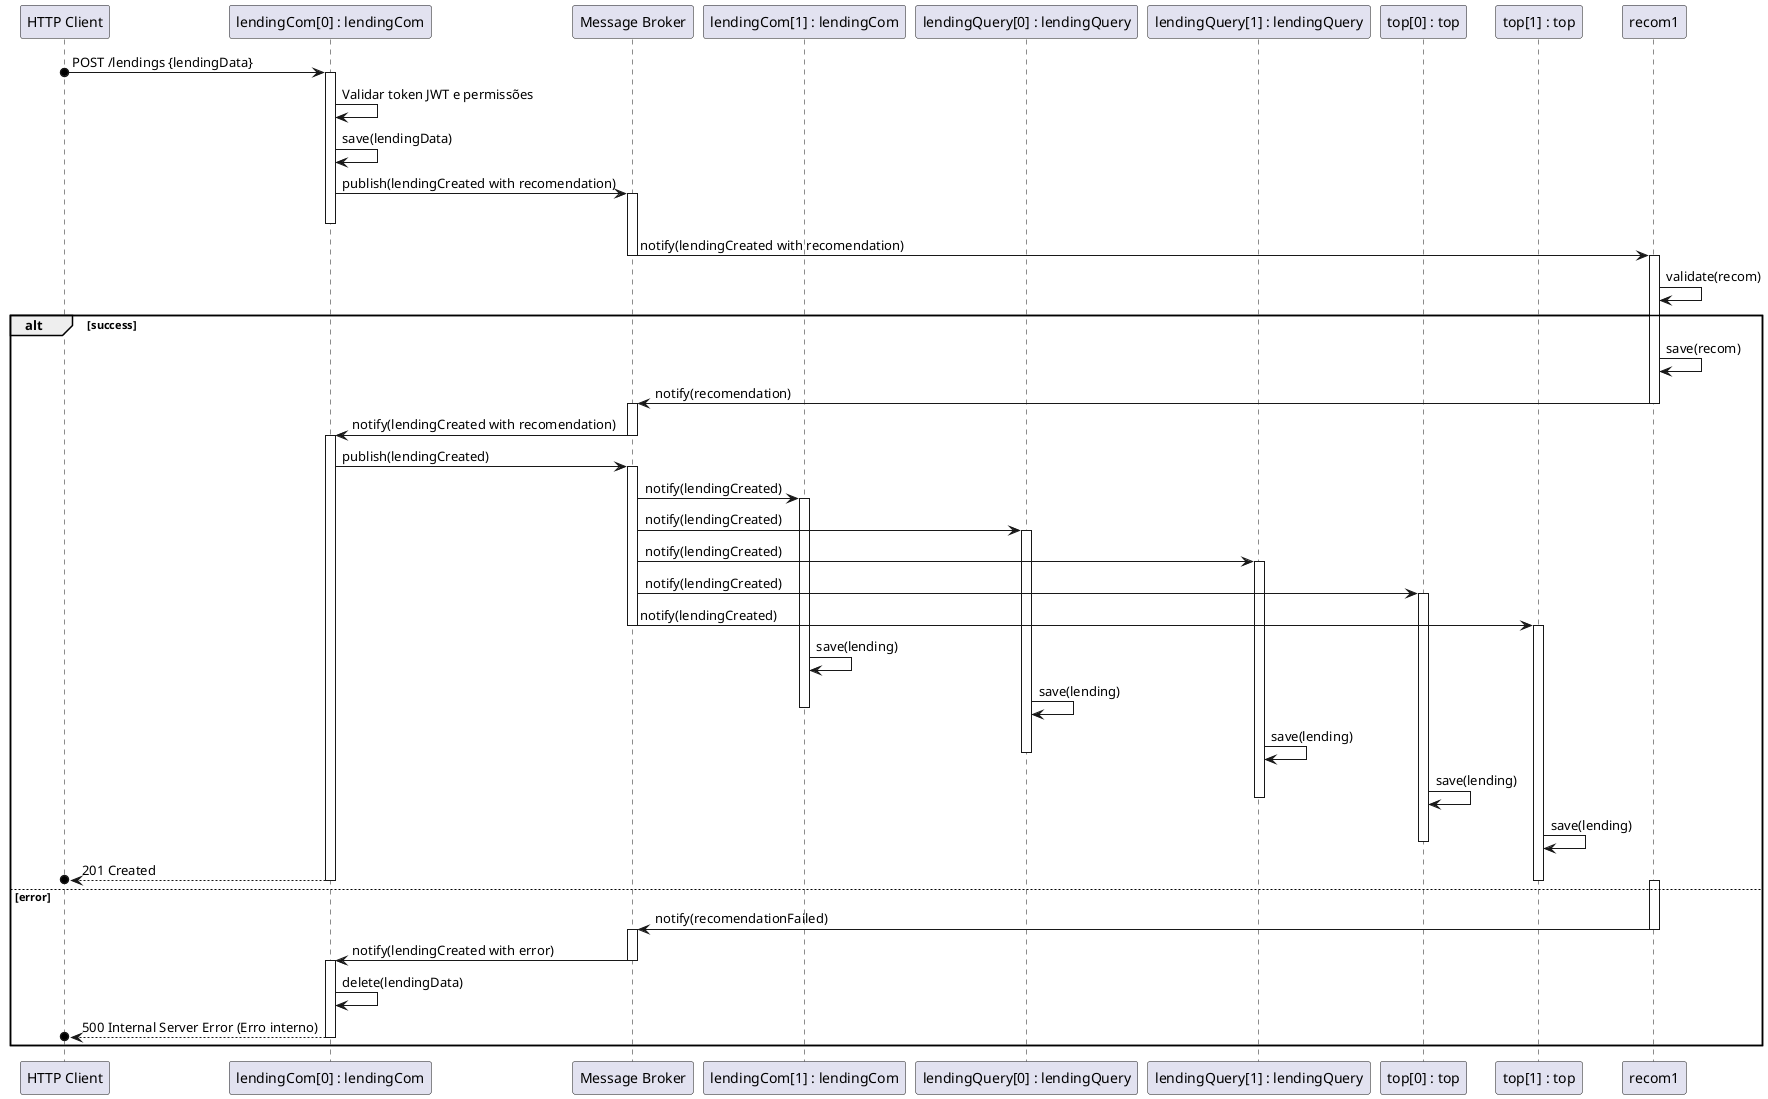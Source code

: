@startuml
' Definindo os participantes
participant "HTTP Client" as client
participant "lendingCom[0] : lendingCom" as lending0
participant "Message Broker" as mb
participant "lendingCom[1] : lendingCom" as lending1
participant "lendingQuery[0] : lendingQuery" as lending01
participant "lendingQuery[1] : lendingQuery" as lending11
participant "top[0] : top" as top0
participant "top[1] : top" as top1


' O cliente faz uma requisição para criar um novo leitor
client o-> lending0: POST /lendings {lendingData}
activate lending0

' O lending Service valida o token e permissões localmente
lending0 -> lending0: Validar token JWT e permissões

' Verifica as permissões e cria o leitor
lending0 -> lending0: save(lendingData)

lending0 -> mb: publish(lendingCreated with recomendation)
activate mb
deactivate lending0
mb -> recom1: notify(lendingCreated with recomendation)
deactivate mb
activate recom1
recom1 -> recom1: validate(recom)
alt success
recom1 -> recom1: save(recom)

recom1 -> mb: notify(recomendation)


deactivate recom1
activate mb

mb -> lending0: notify(lendingCreated with recomendation)
deactivate mb
activate lending0


lending0 -> mb: publish(lendingCreated)

activate mb

' Replicando dados para a outra instância (espelhamento)
mb -> lending1: notify(lendingCreated)
activate lending1
mb -> lending01: notify(lendingCreated)
activate lending01
mb -> lending11: notify(lendingCreated)
activate lending11
mb -> top0: notify(lendingCreated)
activate top0
mb -> top1: notify(lendingCreated)
deactivate mb

activate top1



lending1 -> lending1: save(lending)
lending01 -> lending01: save(lending)
deactivate lending1
lending11 -> lending11: save(lending)
deactivate lending01
top0 -> top0: save(lending)
deactivate lending11
top1 -> top1: save(lending)
deactivate top0


' Responder ao cliente com sucesso final após a replicação
lending0 -->o client: 201 Created
deactivate top1
deactivate lending0
else error

activate recom1
recom1 -> mb: notify(recomendationFailed)
deactivate recom1
activate mb
mb -> lending0: notify(lendingCreated with error)
deactivate mb
activate lending0
lending0 -> lending0: delete(lendingData)


lending0 -->o client: 500 Internal Server Error (Erro interno)
deactivate lending0
end
@enduml
